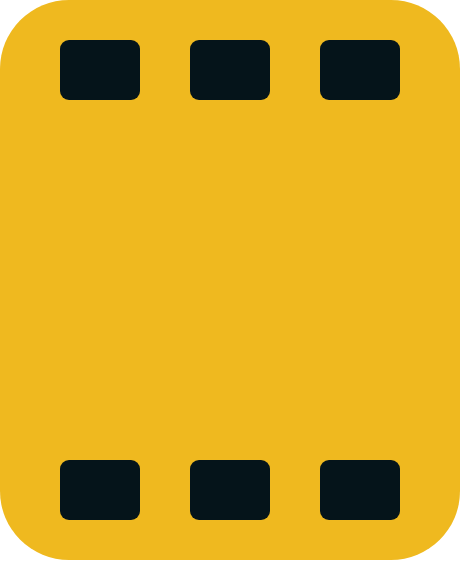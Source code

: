 <mxfile version="14.6.6" type="device"><diagram id="3uD22dKVpK_QOXI718Hb" name="Page-1"><mxGraphModel dx="1990" dy="775" grid="1" gridSize="10" guides="1" tooltips="1" connect="1" arrows="1" fold="1" page="1" pageScale="1" pageWidth="19200" pageHeight="19200" math="0" shadow="0"><root><mxCell id="0"/><mxCell id="1" parent="0"/><mxCell id="iNs_6_4A91j_JUSJ_LAU-1" value="" style="rounded=1;whiteSpace=wrap;html=1;strokeColor=none;fillColor=#EFB91F;" vertex="1" parent="1"><mxGeometry x="790" y="200" width="230" height="280" as="geometry"/></mxCell><mxCell id="iNs_6_4A91j_JUSJ_LAU-4" value="" style="rounded=1;whiteSpace=wrap;html=1;strokeColor=none;fillColor=#05141A;" vertex="1" parent="1"><mxGeometry x="820" y="220" width="40" height="30" as="geometry"/></mxCell><mxCell id="iNs_6_4A91j_JUSJ_LAU-5" value="" style="rounded=1;whiteSpace=wrap;html=1;strokeColor=none;fillColor=#05141A;" vertex="1" parent="1"><mxGeometry x="950" y="220" width="40" height="30" as="geometry"/></mxCell><mxCell id="iNs_6_4A91j_JUSJ_LAU-6" value="" style="rounded=1;whiteSpace=wrap;html=1;strokeColor=none;fillColor=#05141A;" vertex="1" parent="1"><mxGeometry x="885" y="220" width="40" height="30" as="geometry"/></mxCell><mxCell id="iNs_6_4A91j_JUSJ_LAU-7" value="" style="rounded=1;whiteSpace=wrap;html=1;strokeColor=none;fillColor=#05141A;" vertex="1" parent="1"><mxGeometry x="820" y="430" width="40" height="30" as="geometry"/></mxCell><mxCell id="iNs_6_4A91j_JUSJ_LAU-8" value="" style="rounded=1;whiteSpace=wrap;html=1;strokeColor=none;fillColor=#05141A;" vertex="1" parent="1"><mxGeometry x="950" y="430" width="40" height="30" as="geometry"/></mxCell><mxCell id="iNs_6_4A91j_JUSJ_LAU-9" value="" style="rounded=1;whiteSpace=wrap;html=1;strokeColor=none;fillColor=#05141A;" vertex="1" parent="1"><mxGeometry x="885" y="430" width="40" height="30" as="geometry"/></mxCell></root></mxGraphModel></diagram></mxfile>